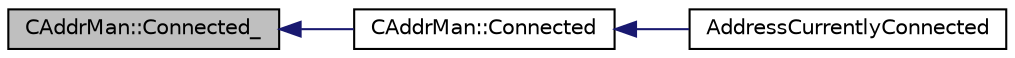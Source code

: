 digraph "CAddrMan::Connected_"
{
  edge [fontname="Helvetica",fontsize="10",labelfontname="Helvetica",labelfontsize="10"];
  node [fontname="Helvetica",fontsize="10",shape=record];
  rankdir="LR";
  Node90 [label="CAddrMan::Connected_",height=0.2,width=0.4,color="black", fillcolor="grey75", style="filled", fontcolor="black"];
  Node90 -> Node91 [dir="back",color="midnightblue",fontsize="10",style="solid",fontname="Helvetica"];
  Node91 [label="CAddrMan::Connected",height=0.2,width=0.4,color="black", fillcolor="white", style="filled",URL="$class_c_addr_man.html#a7aba66d9e9527522fed974567d34c322",tooltip="Mark an entry as currently-connected-to. "];
  Node91 -> Node92 [dir="back",color="midnightblue",fontsize="10",style="solid",fontname="Helvetica"];
  Node92 [label="AddressCurrentlyConnected",height=0.2,width=0.4,color="black", fillcolor="white", style="filled",URL="$net_8h.html#ad4aabaa937cd6f4b708c47dbbdb8ea60"];
}
